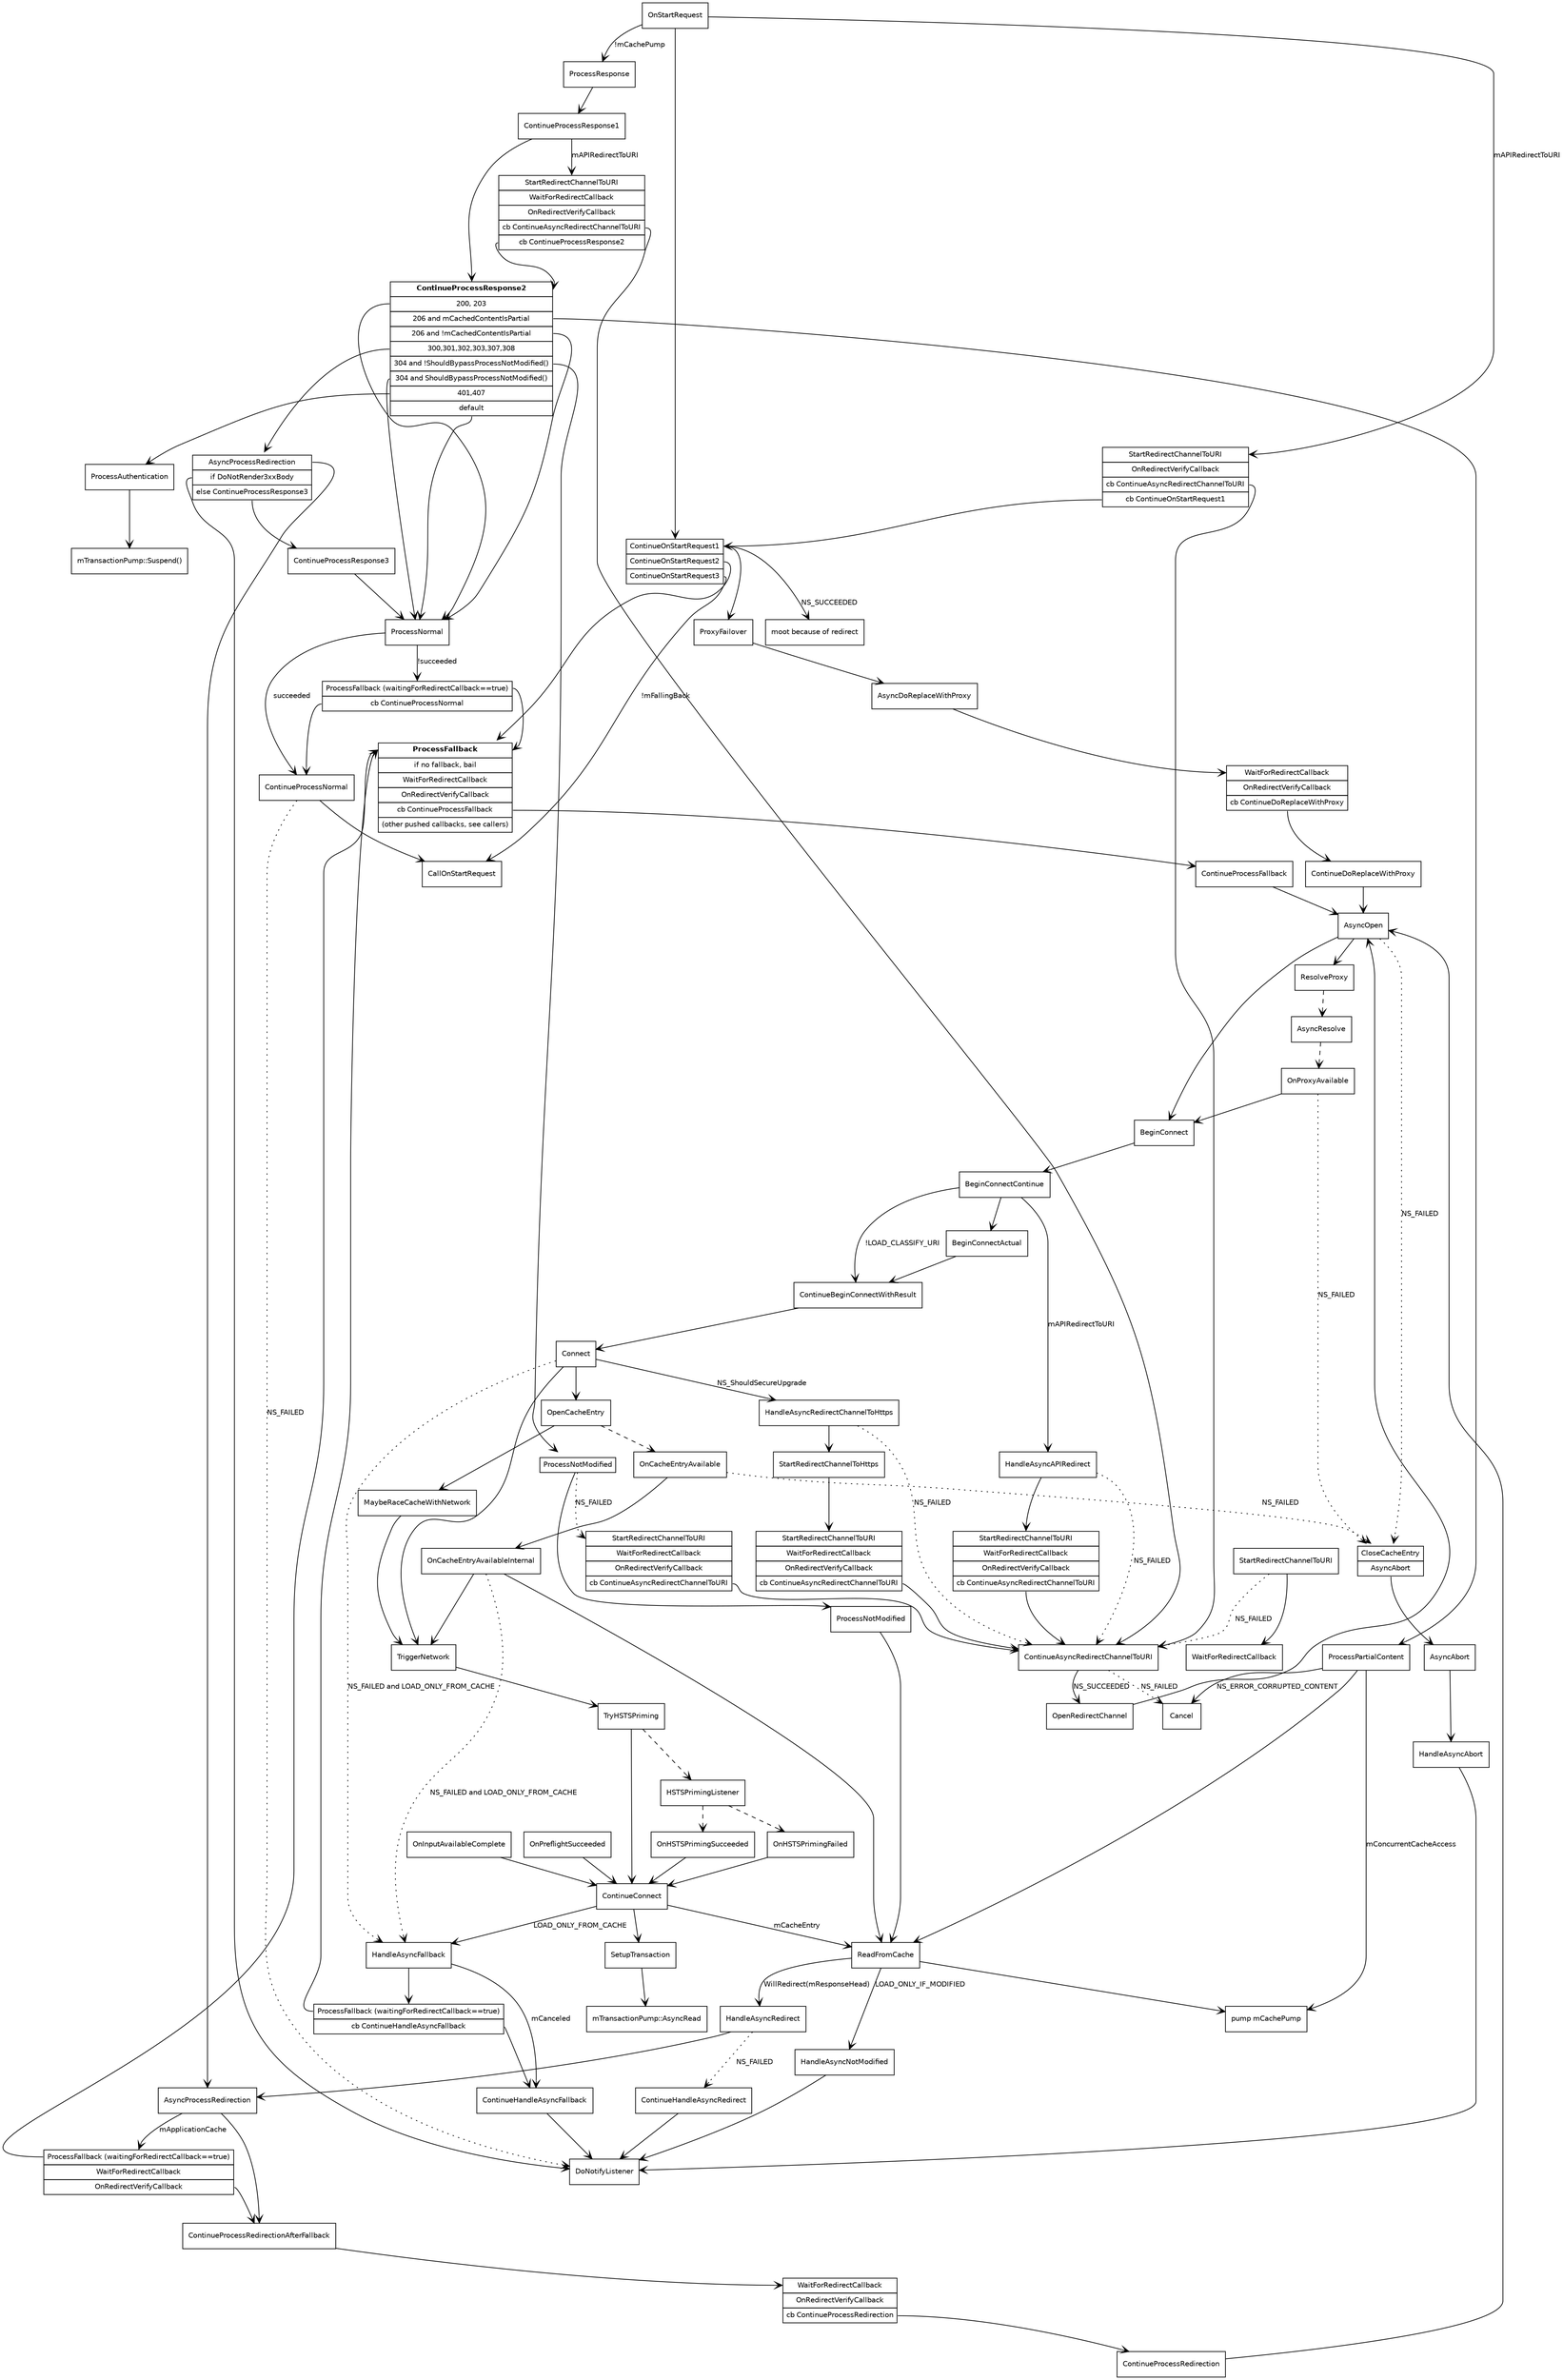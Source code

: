 digraph G {
  newrank = true;
  rankdir = "TD";
  fontname = "Sans-Serif";
  splines = spline;

  node [shape=box, fontname="Helvetica", fontsize=10, colorscheme=pastel28];
  edge [arrowhead=open, fontname="Helvetica", fontsize=10];

  OnStartRequest -> ProcessResponse [label="!mCachePump"];
  srcu_osr [shape=none, label=<<table border="0" cellborder="1" cellspacing="0" cellpadding="4">
    <tr><td port="i">StartRedirectChannelToURI</td></tr>
    <tr><td port="orvc">OnRedirectVerifyCallback</td></tr>
    <tr><td port="car">cb ContinueAsyncRedirectChannelToURI</td></tr>
    <tr><td port="o">cb ContinueOnStartRequest1</td></tr></table>>];
  OnStartRequest -> srcu_osr:i [label="mAPIRedirectToURI"];
  srcu_osr:car -> ContinueAsyncRedirectChannelToURI;
  srcu_osr:o -> cosr_chain:cosr1;
  OnStartRequest -> cosr_chain:cosr1;
  ProcessResponse -> ContinueProcessResponse1;

  cosr_chain [shape=none, label=<<table border="0" cellborder="1" cellspacing="0" cellpadding="4">
    <tr><td port="cosr1">ContinueOnStartRequest1</td></tr>
    <tr><td port="cosr2">ContinueOnStartRequest2</td></tr>
    <tr><td port="cosr3">ContinueOnStartRequest3</td></tr></table>>];
  cosr_chain:cosr1:e -> "moot because of redirect" [label="NS_SUCCEEDED"];
  cosr_chain:cosr1:e -> ProxyFailover;
  cosr_chain:cosr2:e -> ProcessFallback;
  cosr_chain:cosr3:e -> CallOnStartRequest [label="!mFallingBack"];

  ContinueProcessResponse1 -> cpr2:i;
  srcu_cpr1 [shape=none, label=<<table border="0" cellborder="1" cellspacing="0" cellpadding="4">
    <tr><td port="i">StartRedirectChannelToURI</td></tr>
    <tr><td port="w">WaitForRedirectCallback</td></tr>
    <tr><td port="orvc">OnRedirectVerifyCallback</td></tr>
    <tr><td port="car">cb ContinueAsyncRedirectChannelToURI</td></tr>
    <tr><td port="o">cb ContinueProcessResponse2</td></tr></table>>];
  ContinueProcessResponse1 -> srcu_cpr1:i [label="mAPIRedirectToURI"];
  srcu_cpr1:car -> ContinueAsyncRedirectChannelToURI;
  srcu_cpr1:o -> cpr2:i;

  cpr2 [shape=none, label=<<table border="0" cellborder="1" cellspacing="0" cellpadding="4">
    <tr><td port="i"><B>ContinueProcessResponse2</B></td></tr>
    <tr><td port="s200">200, 203</td></tr>
    <tr><td port="s206cp">206 and mCachedContentIsPartial</td></tr>
    <tr><td port="s206ncp">206 and !mCachedContentIsPartial</td></tr>
    <tr><td port="s300">300,301,302,303,307,308</td></tr>
    <tr><td port="s304nb">304 and !ShouldBypassProcessNotModified()</td></tr>
    <tr><td port="s304b">304 and ShouldBypassProcessNotModified()</td></tr>
    <tr><td port="s401">401,407</td></tr>
    <tr><td port="default">default</td></tr></table>>];

  cpr2:s200 -> ProcessNormal;
  cpr2:s206cp -> ProcessPartialContent;
  cpr2:s206ncp -> ProcessNormal;
  cpr2_s300 [shape=none, label=<<table border="0" cellborder="1" cellspacing="0" cellpadding="4">
    <tr><td port="apr">AsyncProcessRedirection</td></tr>
    <tr><td port="dnr">if DoNotRender3xxBody</td></tr>
    <tr><td port="cpr3">else ContinueProcessResponse3</td></tr></table>>];
  cpr2:s300 -> cpr2_s300;
  cpr2_s300:apr:e -> AsyncProcessRedirection;
  cpr2_s300:dnr -> DoNotifyListener;
  cpr2_s300:cpr3 -> ContinueProcessResponse3;

  cpr2_s304 [shape=none, label=<<table border="0" cellborder="1" cellspacing="0" cellpadding="4">
    <tr><td port="pnm">ProcessNotModified</td></tr></table>>];
  cpr2:s304nb -> cpr2_s304;

  srcu_cpr2 [shape=none, label=<<table border="0" cellborder="1" cellspacing="0" cellpadding="4">
    <tr><td port="i">StartRedirectChannelToURI</td></tr>
    <tr><td port="w">WaitForRedirectCallback</td></tr>
    <tr><td port="orvc">OnRedirectVerifyCallback</td></tr>
    <tr><td port="car">cb ContinueAsyncRedirectChannelToURI</td></tr></table>>];
  cpr2_s304:pnm -> ProcessNotModified;
  cpr2_s304:pnm -> srcu_cpr2:i [label="NS_FAILED",style=dotted];
  srcu_cpr2:car -> ContinueAsyncRedirectChannelToURI;

  cpr2:s304b -> ProcessNormal;

  cpr2:s401 -> ProcessAuthentication -> "mTransactionPump::Suspend()";

  cpr2:default -> ProcessNormal;


  ContinueProcessResponse3 -> ProcessNormal;

  ProcessNormal;
  wfrc_pn [shape=none, label=<<table border="0" cellborder="1" cellspacing="0" cellpadding="4">
    <tr><td port="pf">ProcessFallback (waitingForRedirectCallback==true)</td></tr>
    <tr><td port="o">cb ContinueProcessNormal</td></tr></table>>];
  ProcessNormal -> wfrc_pn:pf [label="!succeeded"];
  wfrc_pn:pf:e -> ProcessFallback:entry;
  wfrc_pn:o -> ContinueProcessNormal;
  ProcessNormal -> ContinueProcessNormal [label="succeeded"];
  ContinueProcessNormal -> CallOnStartRequest;
  ContinueProcessNormal -> DoNotifyListener [label="NS_FAILED",style=dotted];

  Connect -> HandleAsyncRedirectChannelToHttps [label="NS_ShouldSecureUpgrade"];
  Connect -> OpenCacheEntry;
  Connect -> TriggerNetwork;

  ProxyFailover -> AsyncDoReplaceWithProxy;
  OnProxyAvailable -> BeginConnect;
  OnProxyAvailable -> CloseCacheEntry_and_AsyncAbort [label="NS_FAILED",style=dotted];

  HandleAsyncRedirectChannelToHttps -> StartRedirectChannelToHttps;
  HandleAsyncRedirectChannelToHttps -> ContinueAsyncRedirectChannelToURI [label="NS_FAILED",style=dotted];

  StartRedirectChannelToHttps -> srcu_https:i;
  srcu_https [shape=none, label=<<table border="0" cellborder="1" cellspacing="0" cellpadding="4">
    <tr><td port="i">StartRedirectChannelToURI</td></tr>
    <tr><td port="w">WaitForRedirectCallback</td></tr>
    <tr><td port="orvc">OnRedirectVerifyCallback</td></tr>
    <tr><td port="o">cb ContinueAsyncRedirectChannelToURI</td></tr></table>>];
  srcu_https:o -> ContinueAsyncRedirectChannelToURI;

  AsyncOpen -> ResolveProxy;
  AsyncOpen -> BeginConnect;
  AsyncOpen -> CloseCacheEntry_and_AsyncAbort [label=NS_FAILED,style=dotted];
  BeginConnect -> BeginConnectContinue;
  BeginConnectContinue -> HandleAsyncAPIRedirect [label="mAPIRedirectToURI"];
  BeginConnectContinue -> ContinueBeginConnectWithResult[label="!LOAD_CLASSIFY_URI"];
  BeginConnectContinue -> BeginConnectActual;
  BeginConnectActual -> ContinueBeginConnectWithResult;
  ContinueBeginConnectWithResult -> Connect;
  // ContinueBeginConnect is an async indirection for when suspended.
  //ContinueBeginConnect -> ContinueBeginConnectWithResult;

  TriggerNetwork -> TryHSTSPriming;

  TryHSTSPriming -> HSTSPrimingListener [style=dashed];
  TryHSTSPriming -> ContinueConnect;
  OnInputAvailableComplete -> ContinueConnect;
  // This is a specialized cache mismatch, not sure it matters.
  //OnStopRequest -> ContinueConnect;
  OnPreflightSucceeded -> ContinueConnect;
  HSTSPrimingListener -> OnHSTSPrimingSucceeded [style=dashed];
  HSTSPrimingListener -> OnHSTSPrimingFailed [style=dashed];
  OnHSTSPrimingSucceeded -> ContinueConnect;
  OnHSTSPrimingFailed -> ContinueConnect;

  ContinueConnect -> ReadFromCache [label="mCacheEntry"];
  ContinueConnect -> SetupTransaction -> "mTransactionPump::AsyncRead";

  srcu_haapi [shape=none, label=<<table border="0" cellborder="1" cellspacing="0" cellpadding="4">
    <tr><td port="i">StartRedirectChannelToURI</td></tr>
    <tr><td port="w">WaitForRedirectCallback</td></tr>
    <tr><td port="orvc">OnRedirectVerifyCallback</td></tr>
    <tr><td port="o">cb ContinueAsyncRedirectChannelToURI</td></tr></table>>];
  HandleAsyncAPIRedirect -> srcu_haapi:i;
  srcu_haapi:o -> ContinueAsyncRedirectChannelToURI;
  HandleAsyncAPIRedirect -> ContinueAsyncRedirectChannelToURI [label="NS_FAILED",style=dotted];

  StartRedirectChannelToURI -> WaitForRedirectCallback;
  StartRedirectChannelToURI -> ContinueAsyncRedirectChannelToURI [label="NS_FAILED",style=dotted];

  ContinueAsyncRedirectChannelToURI -> OpenRedirectChannel [label="NS_SUCCEEDED"];
  ContinueAsyncRedirectChannelToURI -> Cancel [label="NS_FAILED",style=dotted];

  // AsyncOpen success is usually followed by calls to
  // notifier.RedirectSucceeded() and RleaseListeners, but these are somewhat
  // non-notable for our purposes.  Or at least, it's not clear they're
  // beneficial in this complex a graph.
  OpenRedirectChannel -> AsyncOpen;
  // -> RedirectSucceeded -> ReleaseListeners;

  AsyncDoReplaceWithProxy;
  srcu_adrwp [shape=none, label=<<table border="0" cellborder="1" cellspacing="0" cellpadding="4">
    <tr><td port="w">WaitForRedirectCallback</td></tr>
    <tr><td port="orvc">OnRedirectVerifyCallback</td></tr>
    <tr><td port="o">cb ContinueDoReplaceWithProxy</td></tr></table>>];
  AsyncDoReplaceWithProxy -> srcu_adrwp:w;
  srcu_adrwp:o -> ContinueDoReplaceWithProxy;

  // uses AsyncOpen redirect idiom.
  ContinueDoReplaceWithProxy -> AsyncOpen;

  ResolveProxy -> AsyncResolve [style=dashed];
  AsyncResolve -> OnProxyAvailable [style=dashed];

  // There's a templating nightmare related to these.  The actual impl is the
  // HttpAsyncAborter<T>::HandleAsyncAbort method and the nsHttpChannel variant
  // directly hands off to that, so use HandleAsyncAbort as the canonical name.
  AsyncAbort -> HandleAsyncAbort;
  HandleAsyncAbort -> DoNotifyListener;

  ProcessPartialContent -> Cancel [label="NS_ERROR_CORRUPTED_CONTENT"];
  // In the mConcurrentCacheAccess case, mTransactionPump doesn't get suspended
  // and things will naturally progress.  TODO: elaborate on this.
  ProcessPartialContent -> "pump mCachePump" [label="mConcurrentCacheAccess"];
  ProcessPartialContent -> ReadFromCache;

  ProcessNotModified -> ReadFromCache;

  ProcessFallback [shape=none, label=<<table border="0" cellborder="1" cellspacing="0" cellpadding="4">
    <tr><td port="entry"><B>ProcessFallback</B></td></tr>
    <tr><td port="bail">if no fallback, bail</td></tr>
    <tr><td port="w">WaitForRedirectCallback</td></tr>
    <tr><td port="orvc">OnRedirectVerifyCallback</td></tr>
    <tr><td port="o">cb ContinueProcessFallback</td></tr>
    <tr><td port="o">(other pushed callbacks, see callers)</td></tr></table>>];
  ProcessFallback:o -> ContinueProcessFallback;

  // common AsyncOpen redirect idiom.
  ContinueProcessFallback -> AsyncOpen;

  // There's a ton of cache states: OpenCacheEntry, OnCacheEntryCheck,
  // OnCacheEntryAvailable, OnCacheEntryAvailableInternal,
  // OnNormalCacheEntryAvailable, OnOfflineCacheEntryAvailable,
  // OnOfflineCacheEntryForWritingAvailable, OpenCacheInputStream,
  // ReadFromCache, CloseCacheEntry, InitCacheEntry

  // There's indirection; nsICahceStorage.asyncOpenURI is invoked which takes an
  // nsICacheEntryOpenCallback, which nsHttpChannel implements.
  OpenCacheEntry -> OnCacheEntryAvailable [style=dashed];
  //OnCacheEntryAvailable [label="nsICacheEntryOpenCallback::OnCacheEntryAvailable"];
  OpenCacheEntry -> MaybeRaceCacheWithNetwork;
  MaybeRaceCacheWithNetwork -> TriggerNetwork;

  // OnCacheEntryCheck: this seems to not have any control-flow implications
  OnCacheEntryAvailable -> OnCacheEntryAvailableInternal;
  CloseCacheEntry_and_AsyncAbort [shape=none, label=<<table border="0" cellborder="1" cellspacing="0" cellpadding="4">
    <tr><td port="cce">CloseCacheEntry</td></tr>
    <tr><td port="aa">AsyncAbort</td></tr></table>>];
  CloseCacheEntry_and_AsyncAbort:aa -> AsyncAbort;
  OnCacheEntryAvailable -> CloseCacheEntry_and_AsyncAbort [label="NS_FAILED",style=dotted];
  OnCacheEntryAvailableInternal -> TriggerNetwork;
  OnCacheEntryAvailableInternal -> ReadFromCache;
  OnCacheEntryAvailableInternal -> HandleAsyncFallback [label="NS_FAILED and LOAD_ONLY_FROM_CACHE",style=dotted];

  Connect -> HandleAsyncFallback [label="NS_FAILED and LOAD_ONLY_FROM_CACHE",style=dotted];
  ContinueConnect -> HandleAsyncFallback [label="LOAD_ONLY_FROM_CACHE"];

  haf_pf [shape=none, label=<<table border="0" cellborder="1" cellspacing="0" cellpadding="4">
    <tr><td port="pf">ProcessFallback (waitingForRedirectCallback==true)</td></tr>
    <tr><td port="o">cb ContinueHandleAsyncFallback</td></tr></table>>];
  haf_pf:pf -> ProcessFallback:entry;
  HandleAsyncFallback -> haf_pf:pf;
  haf_pf:o -> ContinueHandleAsyncFallback;
  HandleAsyncFallback -> ContinueHandleAsyncFallback [label="mCanceled"];

  ContinueHandleAsyncFallback -> DoNotifyListener;

  // These should perhaps be a different diagaram?

  ReadFromCache -> HandleAsyncRedirect [label="WillRedirect(mResponseHead)"];
  ReadFromCache -> HandleAsyncNotModified [label="LOAD_ONLY_IF_MODIFIED"];
  ReadFromCache -> "pump mCachePump";

  HandleAsyncNotModified -> DoNotifyListener;

  AsyncProcessRedirection;
  wfrc_apr [shape=none, label=<<table border="0" cellborder="1" cellspacing="0" cellpadding="4">
    <tr><td port="pf">ProcessFallback (waitingForRedirectCallback==true)</td></tr>
    <tr><td port="w">WaitForRedirectCallback</td></tr>
    <tr><td port="o">OnRedirectVerifyCallback</td></tr></table>>];
  AsyncProcessRedirection -> wfrc_apr:pf [label="mApplicationCache"];
  wfrc_apr:pf:w -> ProcessFallback:entry;
  wfrc_apr:o -> ContinueProcessRedirectionAfterFallback;
  AsyncProcessRedirection -> ContinueProcessRedirectionAfterFallback;

  ContinueProcessRedirectionAfterFallback;
  wfrc_cpraf [shape=none, label=<<table border="0" cellborder="1" cellspacing="0" cellpadding="4">
    <tr><td port="w">WaitForRedirectCallback</td></tr>
    <tr><td port="orvc">OnRedirectVerifyCallback</td></tr>
    <tr><td port="o">cb ContinueProcessRedirection</td></tr></table>>];
  ContinueProcessRedirectionAfterFallback -> wfrc_cpraf:w;
  wfrc_cpraf:o -> ContinueProcessRedirection;

  // AsyncOpen redirect idiom
  ContinueProcessRedirection -> AsyncOpen;

  HandleAsyncRedirect -> AsyncProcessRedirection;
  HandleAsyncRedirect -> ContinueHandleAsyncRedirect [label="NS_FAILED",style=dotted];
  // ContinueHandleAsyncRedirect w/failed rv does DoNotifyLister() either way,
  // but that's somewhat non-distinctive.  CloseCacheEntry() will also be
  // called.
  ContinueHandleAsyncRedirect -> DoNotifyListener;
}
